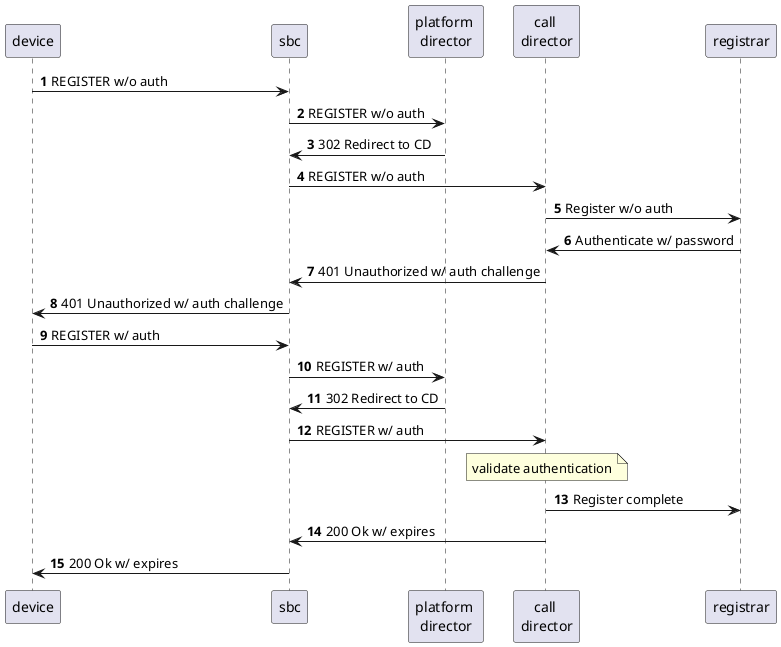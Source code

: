 @startuml
'https://plantuml.com/sequence-diagram

autonumber

participant "device" as dev
participant "sbc" as sbc
participant "platform \ndirector" as pd
participant "call \ndirector" as cd
participant "registrar" as reg

dev -> sbc: REGISTER w/o auth
sbc -> pd: REGISTER w/o auth
pd -> sbc: 302 Redirect to CD
sbc -> cd: REGISTER w/o auth
cd -> reg: Register w/o auth
reg -> cd: Authenticate w/ password
cd -> sbc: 401 Unauthorized w/ auth challenge
sbc -> dev: 401 Unauthorized w/ auth challenge
dev -> sbc: REGISTER w/ auth
sbc -> pd: REGISTER w/ auth
pd -> sbc: 302 Redirect to CD
sbc -> cd: REGISTER w/ auth
note over cd
  validate authentication
end note
cd -> reg: Register complete
cd -> sbc: 200 Ok w/ expires
sbc -> dev: 200 Ok w/ expires

@enduml